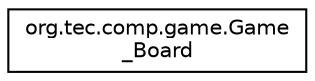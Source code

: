 digraph "Graphical Class Hierarchy"
{
 // LATEX_PDF_SIZE
  edge [fontname="Helvetica",fontsize="10",labelfontname="Helvetica",labelfontsize="10"];
  node [fontname="Helvetica",fontsize="10",shape=record];
  rankdir="LR";
  Node0 [label="org.tec.comp.game.Game\l_Board",height=0.2,width=0.4,color="black", fillcolor="white", style="filled",URL="$classorg_1_1tec_1_1comp_1_1game_1_1_game___board.html",tooltip=" "];
}
